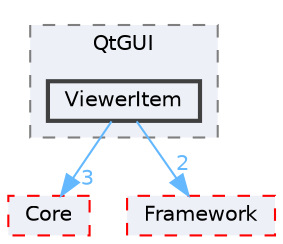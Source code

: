 digraph "D:/Peridyno/peridyno/src/Rendering/GUI/QtGUI/ViewerItem"
{
 // LATEX_PDF_SIZE
  bgcolor="transparent";
  edge [fontname=Helvetica,fontsize=10,labelfontname=Helvetica,labelfontsize=10];
  node [fontname=Helvetica,fontsize=10,shape=box,height=0.2,width=0.4];
  compound=true
  subgraph clusterdir_3eee2bdbe428b00776105791c453f4fc {
    graph [ bgcolor="#edf0f7", pencolor="grey50", label="QtGUI", fontname=Helvetica,fontsize=10 style="filled,dashed", URL="dir_3eee2bdbe428b00776105791c453f4fc.html",tooltip=""]
  dir_531b3e11ed195e1db0cceb5a6e009850 [label="ViewerItem", fillcolor="#edf0f7", color="grey25", style="filled,bold", URL="dir_531b3e11ed195e1db0cceb5a6e009850.html",tooltip=""];
  }
  dir_18ab09de471ddf4a6c726bf6f36eb1c9 [label="Core", fillcolor="#edf0f7", color="red", style="filled,dashed", URL="dir_18ab09de471ddf4a6c726bf6f36eb1c9.html",tooltip=""];
  dir_72c161997c5186b0a4bbf39a44809cf4 [label="Framework", fillcolor="#edf0f7", color="red", style="filled,dashed", URL="dir_72c161997c5186b0a4bbf39a44809cf4.html",tooltip=""];
  dir_531b3e11ed195e1db0cceb5a6e009850->dir_18ab09de471ddf4a6c726bf6f36eb1c9 [headlabel="3", labeldistance=1.5 headhref="dir_000086_000014.html" href="dir_000086_000014.html" color="steelblue1" fontcolor="steelblue1"];
  dir_531b3e11ed195e1db0cceb5a6e009850->dir_72c161997c5186b0a4bbf39a44809cf4 [headlabel="2", labeldistance=1.5 headhref="dir_000086_000027.html" href="dir_000086_000027.html" color="steelblue1" fontcolor="steelblue1"];
}
